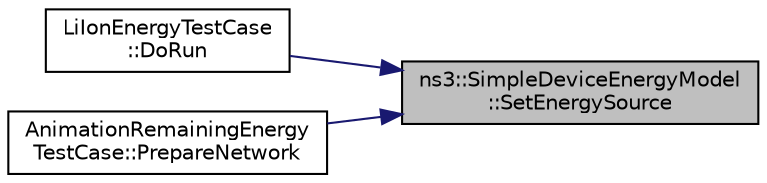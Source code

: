 digraph "ns3::SimpleDeviceEnergyModel::SetEnergySource"
{
 // LATEX_PDF_SIZE
  edge [fontname="Helvetica",fontsize="10",labelfontname="Helvetica",labelfontsize="10"];
  node [fontname="Helvetica",fontsize="10",shape=record];
  rankdir="RL";
  Node1 [label="ns3::SimpleDeviceEnergyModel\l::SetEnergySource",height=0.2,width=0.4,color="black", fillcolor="grey75", style="filled", fontcolor="black",tooltip="Sets pointer to EnergySouce installed on node."];
  Node1 -> Node2 [dir="back",color="midnightblue",fontsize="10",style="solid",fontname="Helvetica"];
  Node2 [label="LiIonEnergyTestCase\l::DoRun",height=0.2,width=0.4,color="black", fillcolor="white", style="filled",URL="$class_li_ion_energy_test_case.html#aaf5ee6f6a93fc67f4c12796570e3fa7a",tooltip="Implementation to actually run this TestCase."];
  Node1 -> Node3 [dir="back",color="midnightblue",fontsize="10",style="solid",fontname="Helvetica"];
  Node3 [label="AnimationRemainingEnergy\lTestCase::PrepareNetwork",height=0.2,width=0.4,color="black", fillcolor="white", style="filled",URL="$class_animation_remaining_energy_test_case.html#a0b58006c5a7d9ebe7b8c918f4f214443",tooltip="Prepare network function."];
}
